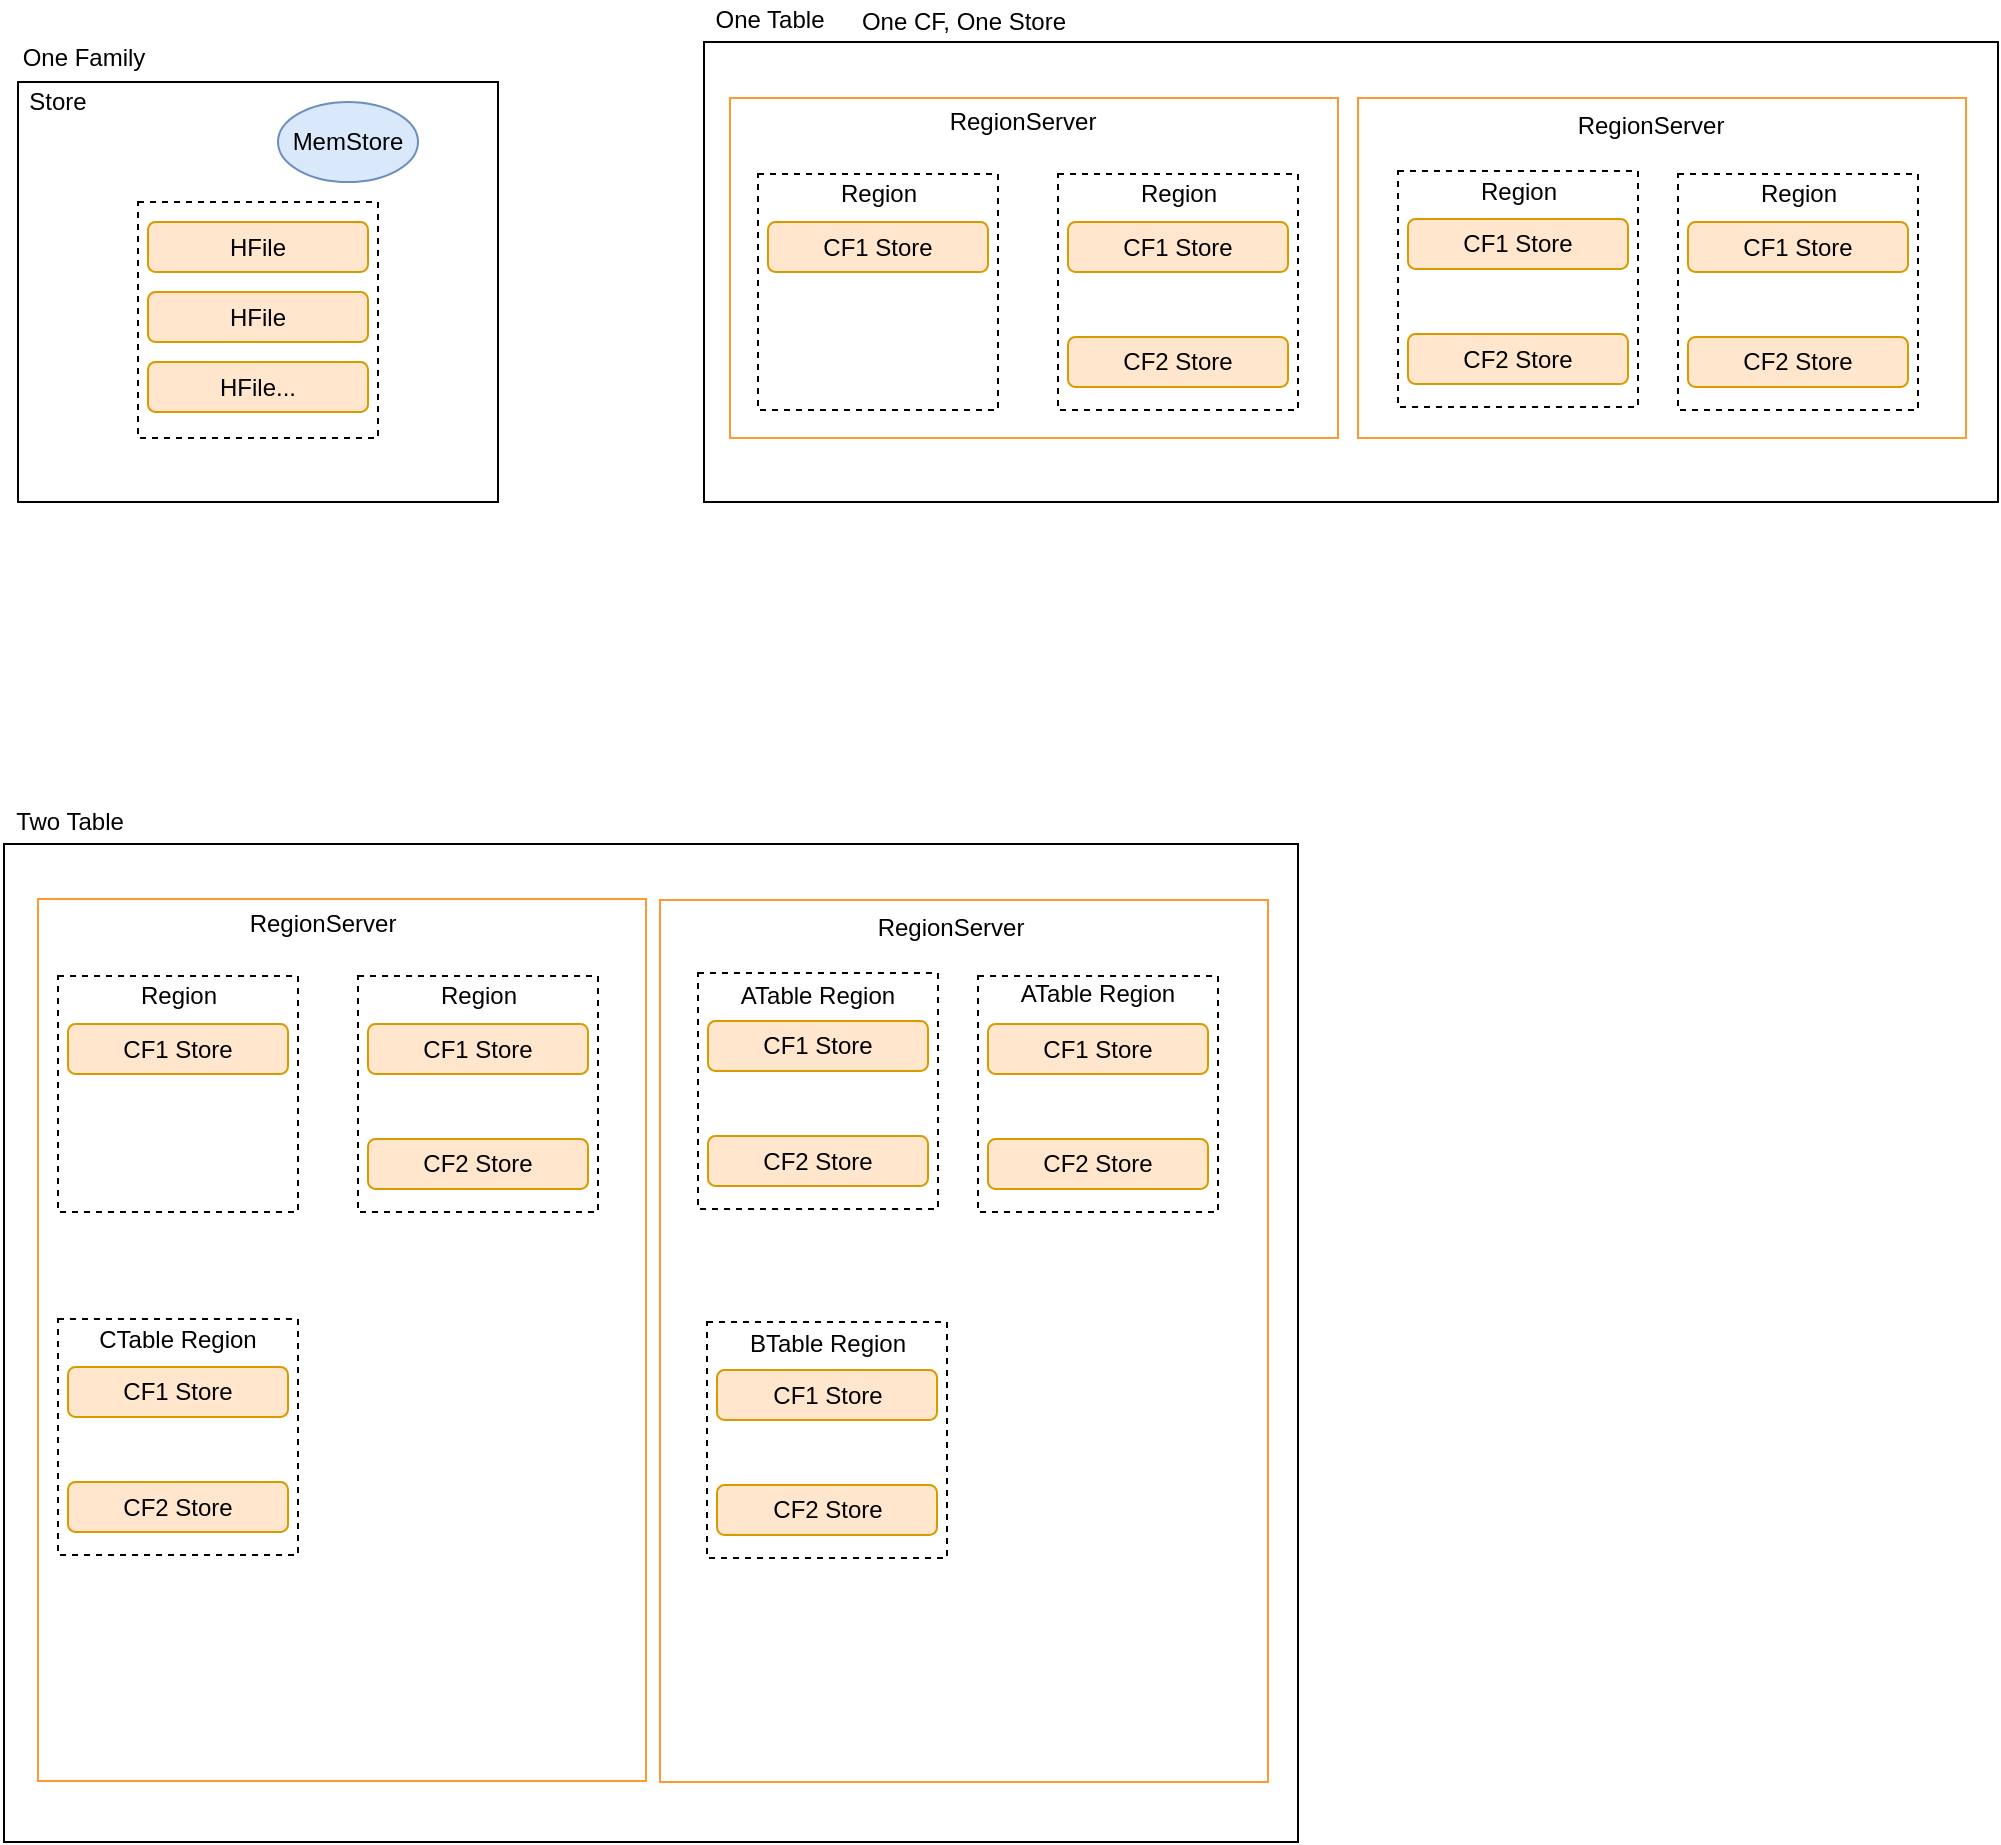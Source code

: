 <mxfile version="10.7.9" type="device"><diagram id="mIUGXJITJiPiK_bKdIGj" name="Page-1"><mxGraphModel dx="918" dy="682" grid="1" gridSize="10" guides="1" tooltips="1" connect="1" arrows="1" fold="1" page="1" pageScale="1" pageWidth="1500" pageHeight="1500" math="0" shadow="0"><root><mxCell id="0"/><mxCell id="1" parent="0"/><mxCell id="diP0kyAwKYIrhmqA11qY-1" value="" style="rounded=0;whiteSpace=wrap;html=1;" vertex="1" parent="1"><mxGeometry x="40" y="50" width="240" height="210" as="geometry"/></mxCell><mxCell id="diP0kyAwKYIrhmqA11qY-2" value="One Family" style="text;html=1;strokeColor=none;fillColor=none;align=center;verticalAlign=middle;whiteSpace=wrap;rounded=0;" vertex="1" parent="1"><mxGeometry x="38" y="28" width="70" height="20" as="geometry"/></mxCell><mxCell id="diP0kyAwKYIrhmqA11qY-3" value="HFile" style="rounded=1;whiteSpace=wrap;html=1;fillColor=#ffe6cc;strokeColor=#d79b00;" vertex="1" parent="1"><mxGeometry x="105" y="120" width="110" height="25" as="geometry"/></mxCell><mxCell id="diP0kyAwKYIrhmqA11qY-4" value="HFile" style="rounded=1;whiteSpace=wrap;html=1;fillColor=#ffe6cc;strokeColor=#d79b00;" vertex="1" parent="1"><mxGeometry x="105" y="155" width="110" height="25" as="geometry"/></mxCell><mxCell id="diP0kyAwKYIrhmqA11qY-5" value="HFile..." style="rounded=1;whiteSpace=wrap;html=1;fillColor=#ffe6cc;strokeColor=#d79b00;" vertex="1" parent="1"><mxGeometry x="105" y="190" width="110" height="25" as="geometry"/></mxCell><mxCell id="diP0kyAwKYIrhmqA11qY-7" value="MemStore" style="ellipse;whiteSpace=wrap;html=1;fillColor=#dae8fc;strokeColor=#6c8ebf;" vertex="1" parent="1"><mxGeometry x="170" y="60" width="70" height="40" as="geometry"/></mxCell><mxCell id="diP0kyAwKYIrhmqA11qY-8" value="Store" style="text;html=1;strokeColor=none;fillColor=none;align=center;verticalAlign=middle;whiteSpace=wrap;rounded=0;" vertex="1" parent="1"><mxGeometry x="40" y="50" width="40" height="20" as="geometry"/></mxCell><mxCell id="diP0kyAwKYIrhmqA11qY-9" value="" style="rounded=0;whiteSpace=wrap;html=1;dashed=1;fillColor=none;" vertex="1" parent="1"><mxGeometry x="100" y="110" width="120" height="118" as="geometry"/></mxCell><mxCell id="diP0kyAwKYIrhmqA11qY-15" value="" style="rounded=0;whiteSpace=wrap;html=1;" vertex="1" parent="1"><mxGeometry x="383" y="30" width="647" height="230" as="geometry"/></mxCell><mxCell id="diP0kyAwKYIrhmqA11qY-16" value="One Table" style="text;html=1;strokeColor=none;fillColor=none;align=center;verticalAlign=middle;whiteSpace=wrap;rounded=0;" vertex="1" parent="1"><mxGeometry x="381" y="9" width="70" height="20" as="geometry"/></mxCell><mxCell id="diP0kyAwKYIrhmqA11qY-18" value="CF1 Store" style="rounded=1;whiteSpace=wrap;html=1;fillColor=#ffe6cc;strokeColor=#d79b00;" vertex="1" parent="1"><mxGeometry x="415" y="120" width="110" height="25" as="geometry"/></mxCell><mxCell id="diP0kyAwKYIrhmqA11qY-25" value="One CF, One Store" style="text;html=1;strokeColor=none;fillColor=none;align=center;verticalAlign=middle;whiteSpace=wrap;rounded=0;" vertex="1" parent="1"><mxGeometry x="451" y="10" width="124" height="20" as="geometry"/></mxCell><mxCell id="diP0kyAwKYIrhmqA11qY-28" value="Region" style="text;html=1;strokeColor=none;fillColor=none;align=center;verticalAlign=middle;whiteSpace=wrap;rounded=0;" vertex="1" parent="1"><mxGeometry x="440.5" y="96" width="59" height="20" as="geometry"/></mxCell><mxCell id="diP0kyAwKYIrhmqA11qY-29" value="" style="rounded=0;whiteSpace=wrap;html=1;dashed=1;fillColor=none;" vertex="1" parent="1"><mxGeometry x="560" y="96" width="120" height="118" as="geometry"/></mxCell><mxCell id="diP0kyAwKYIrhmqA11qY-30" value="Region" style="text;html=1;strokeColor=none;fillColor=none;align=center;verticalAlign=middle;whiteSpace=wrap;rounded=0;" vertex="1" parent="1"><mxGeometry x="590.5" y="96" width="59" height="20" as="geometry"/></mxCell><mxCell id="diP0kyAwKYIrhmqA11qY-27" value="" style="rounded=0;whiteSpace=wrap;html=1;dashed=1;fillColor=none;" vertex="1" parent="1"><mxGeometry x="410" y="96" width="120" height="118" as="geometry"/></mxCell><mxCell id="diP0kyAwKYIrhmqA11qY-31" value="CF1 Store" style="rounded=1;whiteSpace=wrap;html=1;fillColor=#ffe6cc;strokeColor=#d79b00;" vertex="1" parent="1"><mxGeometry x="565" y="120" width="110" height="25" as="geometry"/></mxCell><mxCell id="diP0kyAwKYIrhmqA11qY-32" value="CF2 Store" style="rounded=1;whiteSpace=wrap;html=1;fillColor=#ffe6cc;strokeColor=#d79b00;" vertex="1" parent="1"><mxGeometry x="565" y="177.5" width="110" height="25" as="geometry"/></mxCell><mxCell id="diP0kyAwKYIrhmqA11qY-33" value="" style="rounded=0;whiteSpace=wrap;html=1;dashed=1;fillColor=none;" vertex="1" parent="1"><mxGeometry x="730" y="94.5" width="120" height="118" as="geometry"/></mxCell><mxCell id="diP0kyAwKYIrhmqA11qY-34" value="Region" style="text;html=1;strokeColor=none;fillColor=none;align=center;verticalAlign=middle;whiteSpace=wrap;rounded=0;" vertex="1" parent="1"><mxGeometry x="760.5" y="94.5" width="59" height="20" as="geometry"/></mxCell><mxCell id="diP0kyAwKYIrhmqA11qY-35" value="CF1 Store" style="rounded=1;whiteSpace=wrap;html=1;fillColor=#ffe6cc;strokeColor=#d79b00;" vertex="1" parent="1"><mxGeometry x="735" y="118.5" width="110" height="25" as="geometry"/></mxCell><mxCell id="diP0kyAwKYIrhmqA11qY-36" value="CF2 Store" style="rounded=1;whiteSpace=wrap;html=1;fillColor=#ffe6cc;strokeColor=#d79b00;" vertex="1" parent="1"><mxGeometry x="735" y="176" width="110" height="25" as="geometry"/></mxCell><mxCell id="diP0kyAwKYIrhmqA11qY-37" value="" style="rounded=0;whiteSpace=wrap;html=1;dashed=1;fillColor=none;" vertex="1" parent="1"><mxGeometry x="870" y="96" width="120" height="118" as="geometry"/></mxCell><mxCell id="diP0kyAwKYIrhmqA11qY-38" value="Region" style="text;html=1;strokeColor=none;fillColor=none;align=center;verticalAlign=middle;whiteSpace=wrap;rounded=0;" vertex="1" parent="1"><mxGeometry x="900.5" y="96" width="59" height="20" as="geometry"/></mxCell><mxCell id="diP0kyAwKYIrhmqA11qY-39" value="CF1 Store" style="rounded=1;whiteSpace=wrap;html=1;fillColor=#ffe6cc;strokeColor=#d79b00;" vertex="1" parent="1"><mxGeometry x="875" y="120" width="110" height="25" as="geometry"/></mxCell><mxCell id="diP0kyAwKYIrhmqA11qY-40" value="CF2 Store" style="rounded=1;whiteSpace=wrap;html=1;fillColor=#ffe6cc;strokeColor=#d79b00;" vertex="1" parent="1"><mxGeometry x="875" y="177.5" width="110" height="25" as="geometry"/></mxCell><mxCell id="diP0kyAwKYIrhmqA11qY-41" value="" style="rounded=0;whiteSpace=wrap;html=1;fillColor=none;strokeColor=#FF9933;" vertex="1" parent="1"><mxGeometry x="396" y="58" width="304" height="170" as="geometry"/></mxCell><mxCell id="diP0kyAwKYIrhmqA11qY-42" value="RegionServer" style="text;html=1;strokeColor=none;fillColor=none;align=center;verticalAlign=middle;whiteSpace=wrap;rounded=0;" vertex="1" parent="1"><mxGeometry x="504.5" y="60" width="75" height="20" as="geometry"/></mxCell><mxCell id="diP0kyAwKYIrhmqA11qY-43" value="" style="rounded=0;whiteSpace=wrap;html=1;fillColor=none;strokeColor=#FF9933;" vertex="1" parent="1"><mxGeometry x="710" y="58" width="304" height="170" as="geometry"/></mxCell><mxCell id="diP0kyAwKYIrhmqA11qY-44" value="RegionServer" style="text;html=1;strokeColor=none;fillColor=none;align=center;verticalAlign=middle;whiteSpace=wrap;rounded=0;" vertex="1" parent="1"><mxGeometry x="818.5" y="62" width="75" height="20" as="geometry"/></mxCell><mxCell id="diP0kyAwKYIrhmqA11qY-47" value="" style="rounded=0;whiteSpace=wrap;html=1;" vertex="1" parent="1"><mxGeometry x="33" y="431" width="647" height="499" as="geometry"/></mxCell><mxCell id="diP0kyAwKYIrhmqA11qY-48" value="Two Table" style="text;html=1;strokeColor=none;fillColor=none;align=center;verticalAlign=middle;whiteSpace=wrap;rounded=0;" vertex="1" parent="1"><mxGeometry x="31" y="410" width="70" height="20" as="geometry"/></mxCell><mxCell id="diP0kyAwKYIrhmqA11qY-49" value="CF1 Store" style="rounded=1;whiteSpace=wrap;html=1;fillColor=#ffe6cc;strokeColor=#d79b00;" vertex="1" parent="1"><mxGeometry x="65" y="521" width="110" height="25" as="geometry"/></mxCell><mxCell id="diP0kyAwKYIrhmqA11qY-51" value="Region" style="text;html=1;strokeColor=none;fillColor=none;align=center;verticalAlign=middle;whiteSpace=wrap;rounded=0;" vertex="1" parent="1"><mxGeometry x="90.5" y="497" width="59" height="20" as="geometry"/></mxCell><mxCell id="diP0kyAwKYIrhmqA11qY-52" value="" style="rounded=0;whiteSpace=wrap;html=1;dashed=1;fillColor=none;" vertex="1" parent="1"><mxGeometry x="210" y="497" width="120" height="118" as="geometry"/></mxCell><mxCell id="diP0kyAwKYIrhmqA11qY-53" value="Region" style="text;html=1;strokeColor=none;fillColor=none;align=center;verticalAlign=middle;whiteSpace=wrap;rounded=0;" vertex="1" parent="1"><mxGeometry x="240.5" y="497" width="59" height="20" as="geometry"/></mxCell><mxCell id="diP0kyAwKYIrhmqA11qY-54" value="" style="rounded=0;whiteSpace=wrap;html=1;dashed=1;fillColor=none;" vertex="1" parent="1"><mxGeometry x="60" y="497" width="120" height="118" as="geometry"/></mxCell><mxCell id="diP0kyAwKYIrhmqA11qY-55" value="CF1 Store" style="rounded=1;whiteSpace=wrap;html=1;fillColor=#ffe6cc;strokeColor=#d79b00;" vertex="1" parent="1"><mxGeometry x="215" y="521" width="110" height="25" as="geometry"/></mxCell><mxCell id="diP0kyAwKYIrhmqA11qY-56" value="CF2 Store" style="rounded=1;whiteSpace=wrap;html=1;fillColor=#ffe6cc;strokeColor=#d79b00;" vertex="1" parent="1"><mxGeometry x="215" y="578.5" width="110" height="25" as="geometry"/></mxCell><mxCell id="diP0kyAwKYIrhmqA11qY-57" value="" style="rounded=0;whiteSpace=wrap;html=1;dashed=1;fillColor=none;" vertex="1" parent="1"><mxGeometry x="380" y="495.5" width="120" height="118" as="geometry"/></mxCell><mxCell id="diP0kyAwKYIrhmqA11qY-58" value="ATable Region" style="text;html=1;strokeColor=none;fillColor=none;align=center;verticalAlign=middle;whiteSpace=wrap;rounded=0;" vertex="1" parent="1"><mxGeometry x="395" y="497" width="90" height="20" as="geometry"/></mxCell><mxCell id="diP0kyAwKYIrhmqA11qY-59" value="CF1 Store" style="rounded=1;whiteSpace=wrap;html=1;fillColor=#ffe6cc;strokeColor=#d79b00;" vertex="1" parent="1"><mxGeometry x="385" y="519.5" width="110" height="25" as="geometry"/></mxCell><mxCell id="diP0kyAwKYIrhmqA11qY-60" value="CF2 Store" style="rounded=1;whiteSpace=wrap;html=1;fillColor=#ffe6cc;strokeColor=#d79b00;" vertex="1" parent="1"><mxGeometry x="385" y="577" width="110" height="25" as="geometry"/></mxCell><mxCell id="diP0kyAwKYIrhmqA11qY-61" value="" style="rounded=0;whiteSpace=wrap;html=1;dashed=1;fillColor=none;" vertex="1" parent="1"><mxGeometry x="520" y="497" width="120" height="118" as="geometry"/></mxCell><mxCell id="diP0kyAwKYIrhmqA11qY-63" value="CF1 Store" style="rounded=1;whiteSpace=wrap;html=1;fillColor=#ffe6cc;strokeColor=#d79b00;" vertex="1" parent="1"><mxGeometry x="525" y="521" width="110" height="25" as="geometry"/></mxCell><mxCell id="diP0kyAwKYIrhmqA11qY-64" value="CF2 Store" style="rounded=1;whiteSpace=wrap;html=1;fillColor=#ffe6cc;strokeColor=#d79b00;" vertex="1" parent="1"><mxGeometry x="525" y="578.5" width="110" height="25" as="geometry"/></mxCell><mxCell id="diP0kyAwKYIrhmqA11qY-65" value="" style="rounded=0;whiteSpace=wrap;html=1;fillColor=none;strokeColor=#FF9933;" vertex="1" parent="1"><mxGeometry x="50" y="458.5" width="304" height="441" as="geometry"/></mxCell><mxCell id="diP0kyAwKYIrhmqA11qY-66" value="RegionServer" style="text;html=1;strokeColor=none;fillColor=none;align=center;verticalAlign=middle;whiteSpace=wrap;rounded=0;" vertex="1" parent="1"><mxGeometry x="154.5" y="461" width="75" height="20" as="geometry"/></mxCell><mxCell id="diP0kyAwKYIrhmqA11qY-67" value="" style="rounded=0;whiteSpace=wrap;html=1;fillColor=none;strokeColor=#FF9933;" vertex="1" parent="1"><mxGeometry x="361" y="459" width="304" height="441" as="geometry"/></mxCell><mxCell id="diP0kyAwKYIrhmqA11qY-68" value="RegionServer" style="text;html=1;strokeColor=none;fillColor=none;align=center;verticalAlign=middle;whiteSpace=wrap;rounded=0;" vertex="1" parent="1"><mxGeometry x="468.5" y="463" width="75" height="20" as="geometry"/></mxCell><mxCell id="diP0kyAwKYIrhmqA11qY-69" value="" style="rounded=0;whiteSpace=wrap;html=1;dashed=1;fillColor=none;" vertex="1" parent="1"><mxGeometry x="384.5" y="670" width="120" height="118" as="geometry"/></mxCell><mxCell id="diP0kyAwKYIrhmqA11qY-71" value="CF1 Store" style="rounded=1;whiteSpace=wrap;html=1;fillColor=#ffe6cc;strokeColor=#d79b00;" vertex="1" parent="1"><mxGeometry x="389.5" y="694" width="110" height="25" as="geometry"/></mxCell><mxCell id="diP0kyAwKYIrhmqA11qY-72" value="CF2 Store" style="rounded=1;whiteSpace=wrap;html=1;fillColor=#ffe6cc;strokeColor=#d79b00;" vertex="1" parent="1"><mxGeometry x="389.5" y="751.5" width="110" height="25" as="geometry"/></mxCell><mxCell id="diP0kyAwKYIrhmqA11qY-73" value="ATable Region" style="text;html=1;strokeColor=none;fillColor=none;align=center;verticalAlign=middle;whiteSpace=wrap;rounded=0;" vertex="1" parent="1"><mxGeometry x="535" y="495.5" width="90" height="20" as="geometry"/></mxCell><mxCell id="diP0kyAwKYIrhmqA11qY-74" value="BTable Region" style="text;html=1;strokeColor=none;fillColor=none;align=center;verticalAlign=middle;whiteSpace=wrap;rounded=0;" vertex="1" parent="1"><mxGeometry x="399.5" y="670.5" width="90" height="20" as="geometry"/></mxCell><mxCell id="diP0kyAwKYIrhmqA11qY-75" value="" style="rounded=0;whiteSpace=wrap;html=1;dashed=1;fillColor=none;" vertex="1" parent="1"><mxGeometry x="60" y="668.5" width="120" height="118" as="geometry"/></mxCell><mxCell id="diP0kyAwKYIrhmqA11qY-76" value="CF1 Store" style="rounded=1;whiteSpace=wrap;html=1;fillColor=#ffe6cc;strokeColor=#d79b00;" vertex="1" parent="1"><mxGeometry x="65" y="692.5" width="110" height="25" as="geometry"/></mxCell><mxCell id="diP0kyAwKYIrhmqA11qY-77" value="CF2 Store" style="rounded=1;whiteSpace=wrap;html=1;fillColor=#ffe6cc;strokeColor=#d79b00;" vertex="1" parent="1"><mxGeometry x="65" y="750" width="110" height="25" as="geometry"/></mxCell><mxCell id="diP0kyAwKYIrhmqA11qY-78" value="CTable Region" style="text;html=1;strokeColor=none;fillColor=none;align=center;verticalAlign=middle;whiteSpace=wrap;rounded=0;" vertex="1" parent="1"><mxGeometry x="75" y="669" width="90" height="20" as="geometry"/></mxCell></root></mxGraphModel></diagram></mxfile>